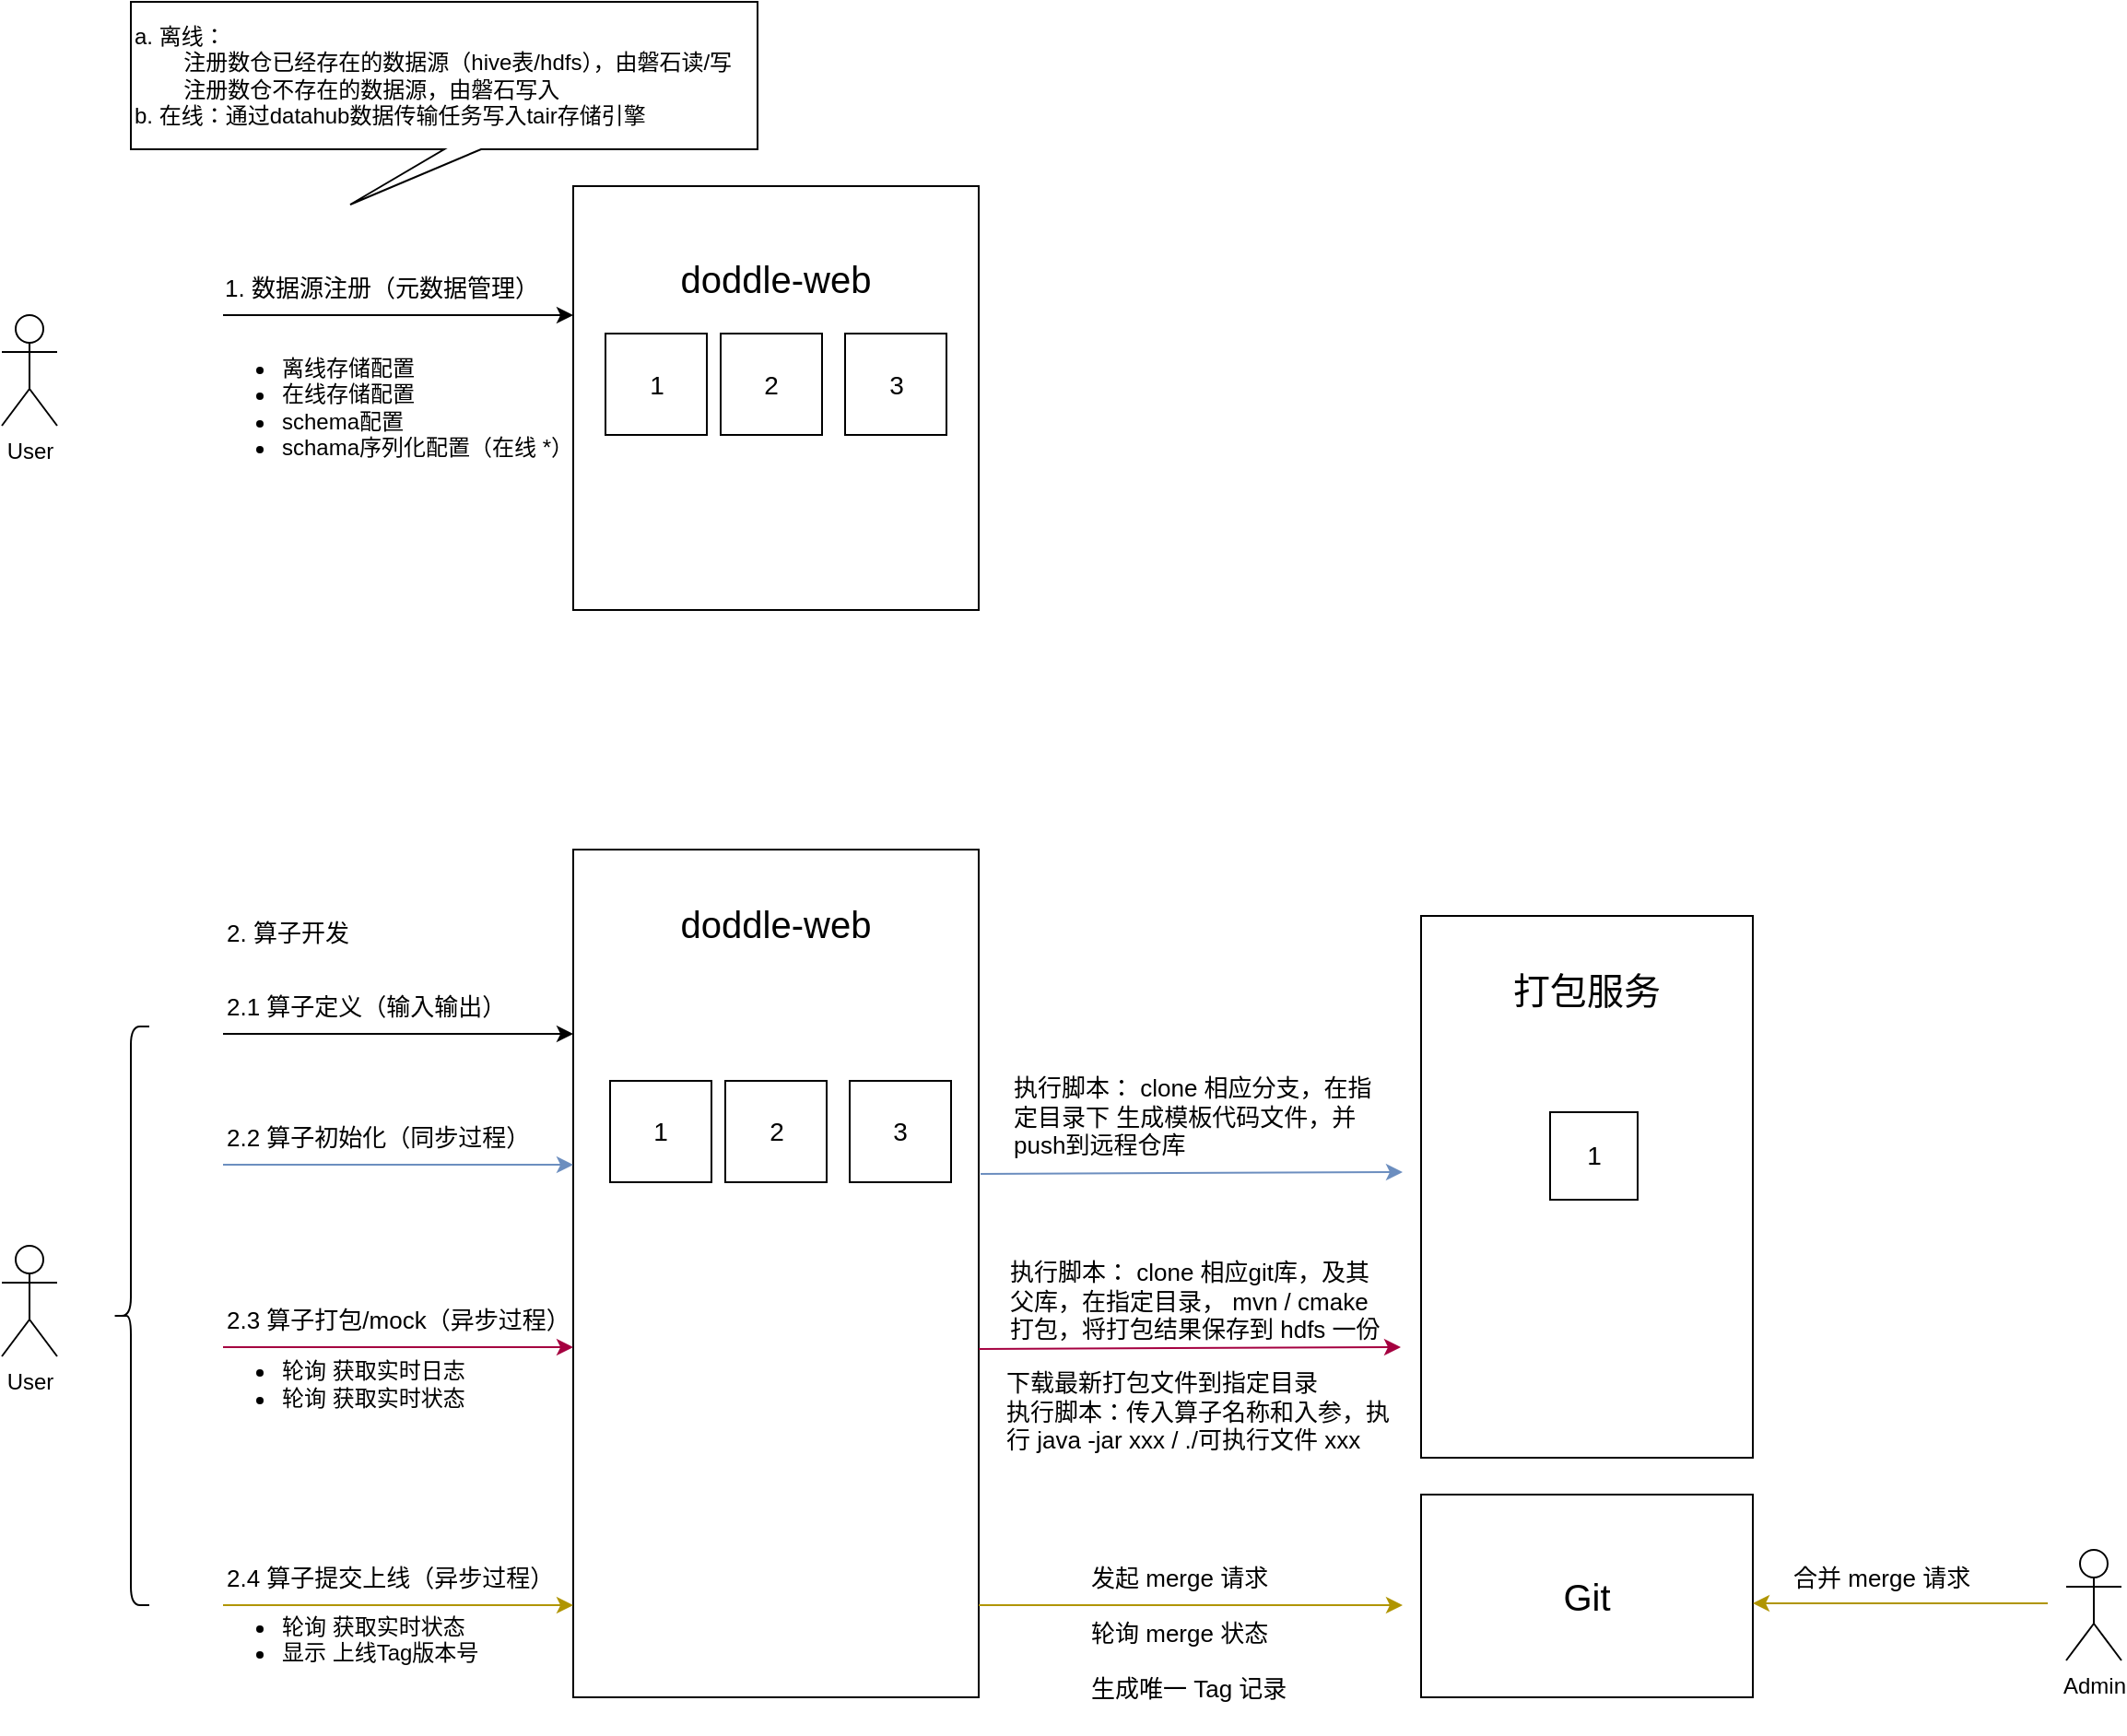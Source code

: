 <mxfile version="24.6.4" type="github">
  <diagram name="第 1 页" id="kcHQdLR27bvTdgTu87UB">
    <mxGraphModel dx="1783" dy="785" grid="1" gridSize="10" guides="1" tooltips="1" connect="1" arrows="1" fold="1" page="0" pageScale="1" pageWidth="827" pageHeight="1169" math="0" shadow="0">
      <root>
        <mxCell id="0" />
        <mxCell id="1" parent="0" />
        <mxCell id="V1DBYt7TzoHOVX0YRmnc-1" value="" style="rounded=0;whiteSpace=wrap;html=1;" vertex="1" parent="1">
          <mxGeometry x="150" y="130" width="220" height="230" as="geometry" />
        </mxCell>
        <mxCell id="V1DBYt7TzoHOVX0YRmnc-2" value="&lt;font style=&quot;font-size: 20px;&quot;&gt;doddle-web&lt;/font&gt;" style="text;html=1;align=center;verticalAlign=middle;whiteSpace=wrap;rounded=0;" vertex="1" parent="1">
          <mxGeometry x="195" y="150" width="130" height="60" as="geometry" />
        </mxCell>
        <mxCell id="V1DBYt7TzoHOVX0YRmnc-3" value="" style="endArrow=classic;html=1;rounded=0;" edge="1" parent="1">
          <mxGeometry width="50" height="50" relative="1" as="geometry">
            <mxPoint x="-40" y="200" as="sourcePoint" />
            <mxPoint x="150" y="200" as="targetPoint" />
          </mxGeometry>
        </mxCell>
        <mxCell id="V1DBYt7TzoHOVX0YRmnc-4" value="" style="endArrow=classic;html=1;rounded=0;entryX=-0.018;entryY=0.805;entryDx=0;entryDy=0;entryPerimeter=0;" edge="1" parent="1">
          <mxGeometry width="50" height="50" relative="1" as="geometry">
            <mxPoint x="-40" y="590" as="sourcePoint" />
            <mxPoint x="150.0" y="590.05" as="targetPoint" />
          </mxGeometry>
        </mxCell>
        <mxCell id="V1DBYt7TzoHOVX0YRmnc-7" value="&lt;font style=&quot;font-size: 13px;&quot;&gt;1. 数据源注册（元数据管理）&lt;/font&gt;" style="text;html=1;align=center;verticalAlign=middle;whiteSpace=wrap;rounded=0;" vertex="1" parent="1">
          <mxGeometry x="-40" y="170" width="170" height="30" as="geometry" />
        </mxCell>
        <mxCell id="V1DBYt7TzoHOVX0YRmnc-8" value="a. 离线：&lt;div&gt;&lt;span style=&quot;white-space: pre;&quot;&gt;&#x9;&lt;/span&gt;注册数仓已经存在的数据源（hive表/hdfs），由磐石读/写&lt;div&gt;&lt;span style=&quot;white-space: pre;&quot;&gt;&#x9;&lt;/span&gt;注册数仓不存在的数据源，由磐石写入&lt;/div&gt;&lt;/div&gt;&lt;div&gt;b. 在线：通过datahub数据传输任务写入tair存储引擎&lt;/div&gt;" style="shape=callout;whiteSpace=wrap;html=1;perimeter=calloutPerimeter;align=left;position2=0.35;" vertex="1" parent="1">
          <mxGeometry x="-90" y="30" width="340" height="110" as="geometry" />
        </mxCell>
        <mxCell id="V1DBYt7TzoHOVX0YRmnc-9" value="&lt;font style=&quot;font-size: 13px;&quot;&gt;2. 算子开发&lt;/font&gt;" style="text;html=1;align=left;verticalAlign=middle;whiteSpace=wrap;rounded=0;" vertex="1" parent="1">
          <mxGeometry x="-40" y="520" width="170" height="30" as="geometry" />
        </mxCell>
        <mxCell id="V1DBYt7TzoHOVX0YRmnc-13" value="&lt;ul&gt;&lt;li&gt;离线存储配置&lt;/li&gt;&lt;li&gt;在线存储配置&lt;/li&gt;&lt;li&gt;schema配置&lt;/li&gt;&lt;li&gt;schama序列化配置（在线 *）&lt;/li&gt;&lt;/ul&gt;" style="text;strokeColor=none;fillColor=none;html=1;whiteSpace=wrap;verticalAlign=middle;overflow=hidden;" vertex="1" parent="1">
          <mxGeometry x="-50" y="200" width="200" height="100" as="geometry" />
        </mxCell>
        <mxCell id="V1DBYt7TzoHOVX0YRmnc-14" value="" style="rounded=0;whiteSpace=wrap;html=1;" vertex="1" parent="1">
          <mxGeometry x="150" y="490" width="220" height="460" as="geometry" />
        </mxCell>
        <mxCell id="V1DBYt7TzoHOVX0YRmnc-15" value="&lt;font style=&quot;font-size: 20px;&quot;&gt;doddle-web&lt;/font&gt;" style="text;html=1;align=center;verticalAlign=middle;whiteSpace=wrap;rounded=0;" vertex="1" parent="1">
          <mxGeometry x="195" y="500" width="130" height="60" as="geometry" />
        </mxCell>
        <mxCell id="V1DBYt7TzoHOVX0YRmnc-16" value="&lt;font style=&quot;font-size: 13px;&quot;&gt;2.1 算子定义（输入输出）&lt;/font&gt;" style="text;html=1;align=left;verticalAlign=middle;whiteSpace=wrap;rounded=0;" vertex="1" parent="1">
          <mxGeometry x="-40" y="560" width="170" height="30" as="geometry" />
        </mxCell>
        <mxCell id="V1DBYt7TzoHOVX0YRmnc-17" value="&lt;font style=&quot;font-size: 13px;&quot;&gt;2.2 算子初始化（同步过程）&lt;/font&gt;" style="text;html=1;align=left;verticalAlign=middle;whiteSpace=wrap;rounded=0;" vertex="1" parent="1">
          <mxGeometry x="-40" y="631" width="170" height="30" as="geometry" />
        </mxCell>
        <mxCell id="V1DBYt7TzoHOVX0YRmnc-18" value="" style="endArrow=classic;html=1;rounded=0;entryX=-0.018;entryY=0.805;entryDx=0;entryDy=0;entryPerimeter=0;fillColor=#dae8fc;strokeColor=#6c8ebf;" edge="1" parent="1">
          <mxGeometry width="50" height="50" relative="1" as="geometry">
            <mxPoint x="-40" y="661" as="sourcePoint" />
            <mxPoint x="150.0" y="661.05" as="targetPoint" />
          </mxGeometry>
        </mxCell>
        <mxCell id="V1DBYt7TzoHOVX0YRmnc-20" value="&lt;font style=&quot;font-size: 14px;&quot;&gt;1&lt;/font&gt;" style="whiteSpace=wrap;html=1;aspect=fixed;" vertex="1" parent="1">
          <mxGeometry x="170" y="615.5" width="55" height="55" as="geometry" />
        </mxCell>
        <mxCell id="V1DBYt7TzoHOVX0YRmnc-21" value="&lt;span style=&quot;font-size: 14px;&quot;&gt;2&lt;/span&gt;" style="whiteSpace=wrap;html=1;aspect=fixed;" vertex="1" parent="1">
          <mxGeometry x="232.5" y="615.5" width="55" height="55" as="geometry" />
        </mxCell>
        <mxCell id="V1DBYt7TzoHOVX0YRmnc-22" value="&lt;span style=&quot;font-size: 14px;&quot;&gt;3&lt;/span&gt;" style="whiteSpace=wrap;html=1;aspect=fixed;" vertex="1" parent="1">
          <mxGeometry x="300" y="615.5" width="55" height="55" as="geometry" />
        </mxCell>
        <mxCell id="V1DBYt7TzoHOVX0YRmnc-24" value="" style="rounded=0;whiteSpace=wrap;html=1;" vertex="1" parent="1">
          <mxGeometry x="610" y="526" width="180" height="294" as="geometry" />
        </mxCell>
        <mxCell id="V1DBYt7TzoHOVX0YRmnc-25" value="&lt;span style=&quot;font-size: 20px;&quot;&gt;打包服务&lt;/span&gt;" style="text;html=1;align=center;verticalAlign=middle;whiteSpace=wrap;rounded=0;" vertex="1" parent="1">
          <mxGeometry x="635" y="536" width="130" height="60" as="geometry" />
        </mxCell>
        <mxCell id="V1DBYt7TzoHOVX0YRmnc-26" value="&lt;span style=&quot;font-size: 14px;&quot;&gt;1&lt;/span&gt;" style="whiteSpace=wrap;html=1;aspect=fixed;" vertex="1" parent="1">
          <mxGeometry x="680" y="632.5" width="47.5" height="47.5" as="geometry" />
        </mxCell>
        <mxCell id="V1DBYt7TzoHOVX0YRmnc-28" value="" style="endArrow=classic;html=1;rounded=0;fillColor=#dae8fc;strokeColor=#6c8ebf;" edge="1" parent="1">
          <mxGeometry width="50" height="50" relative="1" as="geometry">
            <mxPoint x="371" y="666" as="sourcePoint" />
            <mxPoint x="600" y="665" as="targetPoint" />
          </mxGeometry>
        </mxCell>
        <mxCell id="V1DBYt7TzoHOVX0YRmnc-29" value="&lt;span style=&quot;font-size: 13px;&quot;&gt;执行脚本： clone 相应分支，在指定目录下 生成模板代码文件，并push到远程仓库&lt;/span&gt;" style="text;html=1;align=left;verticalAlign=middle;whiteSpace=wrap;rounded=0;" vertex="1" parent="1">
          <mxGeometry x="387" y="610" width="205" height="50" as="geometry" />
        </mxCell>
        <mxCell id="V1DBYt7TzoHOVX0YRmnc-30" value="&lt;font style=&quot;font-size: 13px;&quot;&gt;2.3 算子打包/mock（异步过程）&lt;/font&gt;" style="text;html=1;align=left;verticalAlign=middle;whiteSpace=wrap;rounded=0;" vertex="1" parent="1">
          <mxGeometry x="-40" y="730" width="190" height="30" as="geometry" />
        </mxCell>
        <mxCell id="V1DBYt7TzoHOVX0YRmnc-31" value="" style="endArrow=classic;html=1;rounded=0;entryX=-0.018;entryY=0.805;entryDx=0;entryDy=0;entryPerimeter=0;fillColor=#d80073;strokeColor=#A50040;" edge="1" parent="1">
          <mxGeometry width="50" height="50" relative="1" as="geometry">
            <mxPoint x="-40" y="760" as="sourcePoint" />
            <mxPoint x="150.0" y="760.05" as="targetPoint" />
          </mxGeometry>
        </mxCell>
        <mxCell id="V1DBYt7TzoHOVX0YRmnc-32" value="" style="endArrow=classic;html=1;rounded=0;fillColor=#d80073;strokeColor=#A50040;" edge="1" parent="1">
          <mxGeometry width="50" height="50" relative="1" as="geometry">
            <mxPoint x="370" y="761" as="sourcePoint" />
            <mxPoint x="599" y="760" as="targetPoint" />
          </mxGeometry>
        </mxCell>
        <mxCell id="V1DBYt7TzoHOVX0YRmnc-80" value="&lt;span style=&quot;font-size: 13px;&quot;&gt;执行脚本： clone 相应git库，及其父库，在指定目录， mvn / cmake 打包，将打包结果保存到 hdfs 一份&lt;/span&gt;" style="text;html=1;align=left;verticalAlign=middle;whiteSpace=wrap;rounded=0;" vertex="1" parent="1">
          <mxGeometry x="385" y="710" width="205" height="50" as="geometry" />
        </mxCell>
        <mxCell id="V1DBYt7TzoHOVX0YRmnc-81" value="&lt;ul&gt;&lt;li&gt;轮询 获取实时日志&lt;/li&gt;&lt;li&gt;轮询 获取实时状态&lt;/li&gt;&lt;/ul&gt;" style="text;strokeColor=none;fillColor=none;html=1;whiteSpace=wrap;verticalAlign=middle;overflow=hidden;" vertex="1" parent="1">
          <mxGeometry x="-50" y="750" width="180" height="60" as="geometry" />
        </mxCell>
        <mxCell id="V1DBYt7TzoHOVX0YRmnc-82" value="&lt;span style=&quot;font-size: 13px;&quot;&gt;下载最新打包文件到指定目录&lt;/span&gt;&lt;div&gt;&lt;span style=&quot;font-size: 13px;&quot;&gt;执行脚本：传入算子名称和入参，执行 java -jar xxx / ./可执行文件 xxx&lt;/span&gt;&lt;/div&gt;" style="text;html=1;align=left;verticalAlign=middle;whiteSpace=wrap;rounded=0;" vertex="1" parent="1">
          <mxGeometry x="383" y="770" width="210" height="50" as="geometry" />
        </mxCell>
        <mxCell id="V1DBYt7TzoHOVX0YRmnc-83" value="&lt;font style=&quot;font-size: 13px;&quot;&gt;2.4 算子提交上线（异步过程）&lt;/font&gt;" style="text;html=1;align=left;verticalAlign=middle;whiteSpace=wrap;rounded=0;" vertex="1" parent="1">
          <mxGeometry x="-40" y="870" width="180" height="30" as="geometry" />
        </mxCell>
        <mxCell id="V1DBYt7TzoHOVX0YRmnc-84" value="" style="endArrow=classic;html=1;rounded=0;entryX=-0.018;entryY=0.805;entryDx=0;entryDy=0;entryPerimeter=0;fillColor=#e3c800;strokeColor=#B09500;" edge="1" parent="1">
          <mxGeometry width="50" height="50" relative="1" as="geometry">
            <mxPoint x="-40" y="900" as="sourcePoint" />
            <mxPoint x="150.0" y="900.05" as="targetPoint" />
          </mxGeometry>
        </mxCell>
        <mxCell id="V1DBYt7TzoHOVX0YRmnc-85" value="&lt;ul&gt;&lt;li&gt;轮询 获取实时状态&lt;/li&gt;&lt;li&gt;显示 上线Tag版本号&lt;/li&gt;&lt;/ul&gt;" style="text;strokeColor=none;fillColor=none;html=1;whiteSpace=wrap;verticalAlign=middle;overflow=hidden;" vertex="1" parent="1">
          <mxGeometry x="-50" y="890" width="180" height="50" as="geometry" />
        </mxCell>
        <mxCell id="V1DBYt7TzoHOVX0YRmnc-86" value="" style="rounded=0;whiteSpace=wrap;html=1;" vertex="1" parent="1">
          <mxGeometry x="610" y="840" width="180" height="110" as="geometry" />
        </mxCell>
        <mxCell id="V1DBYt7TzoHOVX0YRmnc-87" value="" style="endArrow=classic;html=1;rounded=0;fillColor=#e3c800;strokeColor=#B09500;" edge="1" parent="1">
          <mxGeometry width="50" height="50" relative="1" as="geometry">
            <mxPoint x="370" y="900" as="sourcePoint" />
            <mxPoint x="600" y="900" as="targetPoint" />
          </mxGeometry>
        </mxCell>
        <mxCell id="V1DBYt7TzoHOVX0YRmnc-88" value="&lt;span style=&quot;font-size: 20px;&quot;&gt;Git&lt;/span&gt;" style="text;html=1;align=center;verticalAlign=middle;whiteSpace=wrap;rounded=0;" vertex="1" parent="1">
          <mxGeometry x="635" y="865" width="130" height="60" as="geometry" />
        </mxCell>
        <mxCell id="V1DBYt7TzoHOVX0YRmnc-89" value="&lt;span style=&quot;font-size: 13px;&quot;&gt;发起 merge 请求&lt;/span&gt;" style="text;html=1;align=left;verticalAlign=middle;whiteSpace=wrap;rounded=0;" vertex="1" parent="1">
          <mxGeometry x="428.5" y="860" width="122" height="50" as="geometry" />
        </mxCell>
        <mxCell id="V1DBYt7TzoHOVX0YRmnc-90" value="&lt;span style=&quot;font-size: 13px;&quot;&gt;轮询 merge 状态&lt;/span&gt;" style="text;html=1;align=left;verticalAlign=middle;whiteSpace=wrap;rounded=0;" vertex="1" parent="1">
          <mxGeometry x="428.5" y="890" width="122" height="50" as="geometry" />
        </mxCell>
        <mxCell id="V1DBYt7TzoHOVX0YRmnc-91" value="" style="endArrow=classic;html=1;rounded=0;entryX=0.311;entryY=1.023;entryDx=0;entryDy=0;entryPerimeter=0;fillColor=#e3c800;strokeColor=#B09500;" edge="1" parent="1">
          <mxGeometry width="50" height="50" relative="1" as="geometry">
            <mxPoint x="950" y="899" as="sourcePoint" />
            <mxPoint x="790" y="899" as="targetPoint" />
          </mxGeometry>
        </mxCell>
        <mxCell id="V1DBYt7TzoHOVX0YRmnc-92" value="Admin" style="shape=umlActor;verticalLabelPosition=bottom;verticalAlign=top;html=1;outlineConnect=0;" vertex="1" parent="1">
          <mxGeometry x="960" y="870" width="30" height="60" as="geometry" />
        </mxCell>
        <mxCell id="V1DBYt7TzoHOVX0YRmnc-94" value="&lt;span style=&quot;font-size: 13px;&quot;&gt;合并 merge 请求&lt;/span&gt;" style="text;html=1;align=left;verticalAlign=middle;whiteSpace=wrap;rounded=0;" vertex="1" parent="1">
          <mxGeometry x="810" y="860" width="112" height="50" as="geometry" />
        </mxCell>
        <mxCell id="V1DBYt7TzoHOVX0YRmnc-95" value="&lt;span style=&quot;font-size: 13px;&quot;&gt;生成唯一 Tag 记录&lt;/span&gt;" style="text;html=1;align=left;verticalAlign=middle;whiteSpace=wrap;rounded=0;" vertex="1" parent="1">
          <mxGeometry x="428.5" y="920" width="122" height="50" as="geometry" />
        </mxCell>
        <mxCell id="V1DBYt7TzoHOVX0YRmnc-96" value="User" style="shape=umlActor;verticalLabelPosition=bottom;verticalAlign=top;html=1;outlineConnect=0;" vertex="1" parent="1">
          <mxGeometry x="-160" y="705" width="30" height="60" as="geometry" />
        </mxCell>
        <mxCell id="V1DBYt7TzoHOVX0YRmnc-97" value="" style="shape=curlyBracket;whiteSpace=wrap;html=1;rounded=1;labelPosition=left;verticalLabelPosition=middle;align=right;verticalAlign=middle;" vertex="1" parent="1">
          <mxGeometry x="-100" y="586" width="20" height="314" as="geometry" />
        </mxCell>
        <mxCell id="V1DBYt7TzoHOVX0YRmnc-101" value="User" style="shape=umlActor;verticalLabelPosition=bottom;verticalAlign=top;html=1;outlineConnect=0;" vertex="1" parent="1">
          <mxGeometry x="-160" y="200" width="30" height="60" as="geometry" />
        </mxCell>
        <mxCell id="V1DBYt7TzoHOVX0YRmnc-102" value="&lt;font style=&quot;font-size: 14px;&quot;&gt;1&lt;/font&gt;" style="whiteSpace=wrap;html=1;aspect=fixed;" vertex="1" parent="1">
          <mxGeometry x="167.5" y="210" width="55" height="55" as="geometry" />
        </mxCell>
        <mxCell id="V1DBYt7TzoHOVX0YRmnc-103" value="&lt;span style=&quot;font-size: 14px;&quot;&gt;2&lt;/span&gt;" style="whiteSpace=wrap;html=1;aspect=fixed;" vertex="1" parent="1">
          <mxGeometry x="230" y="210" width="55" height="55" as="geometry" />
        </mxCell>
        <mxCell id="V1DBYt7TzoHOVX0YRmnc-104" value="&lt;span style=&quot;font-size: 14px;&quot;&gt;3&lt;/span&gt;" style="whiteSpace=wrap;html=1;aspect=fixed;" vertex="1" parent="1">
          <mxGeometry x="297.5" y="210" width="55" height="55" as="geometry" />
        </mxCell>
      </root>
    </mxGraphModel>
  </diagram>
</mxfile>
